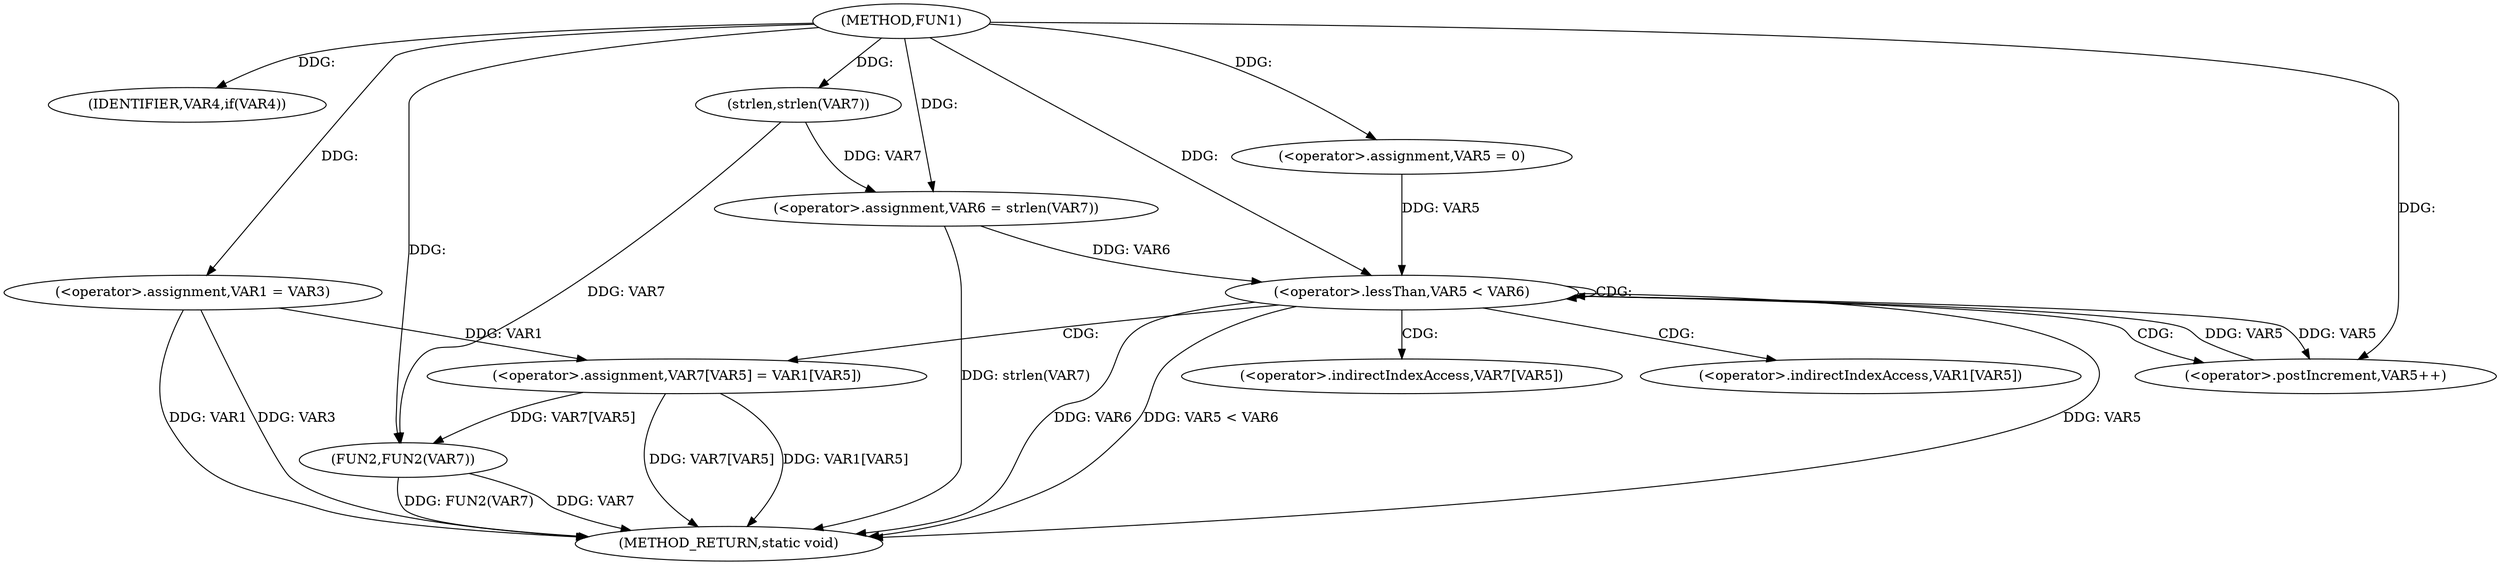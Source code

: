digraph FUN1 {  
"1000100" [label = "(METHOD,FUN1)" ]
"1000138" [label = "(METHOD_RETURN,static void)" ]
"1000106" [label = "(IDENTIFIER,VAR4,if(VAR4))" ]
"1000108" [label = "(<operator>.assignment,VAR1 = VAR3)" ]
"1000115" [label = "(<operator>.assignment,VAR6 = strlen(VAR7))" ]
"1000117" [label = "(strlen,strlen(VAR7))" ]
"1000120" [label = "(<operator>.assignment,VAR5 = 0)" ]
"1000123" [label = "(<operator>.lessThan,VAR5 < VAR6)" ]
"1000126" [label = "(<operator>.postIncrement,VAR5++)" ]
"1000129" [label = "(<operator>.assignment,VAR7[VAR5] = VAR1[VAR5])" ]
"1000136" [label = "(FUN2,FUN2(VAR7))" ]
"1000130" [label = "(<operator>.indirectIndexAccess,VAR7[VAR5])" ]
"1000133" [label = "(<operator>.indirectIndexAccess,VAR1[VAR5])" ]
  "1000115" -> "1000138"  [ label = "DDG: strlen(VAR7)"] 
  "1000123" -> "1000138"  [ label = "DDG: VAR6"] 
  "1000123" -> "1000138"  [ label = "DDG: VAR5 < VAR6"] 
  "1000129" -> "1000138"  [ label = "DDG: VAR1[VAR5]"] 
  "1000136" -> "1000138"  [ label = "DDG: FUN2(VAR7)"] 
  "1000123" -> "1000138"  [ label = "DDG: VAR5"] 
  "1000129" -> "1000138"  [ label = "DDG: VAR7[VAR5]"] 
  "1000108" -> "1000138"  [ label = "DDG: VAR3"] 
  "1000136" -> "1000138"  [ label = "DDG: VAR7"] 
  "1000108" -> "1000138"  [ label = "DDG: VAR1"] 
  "1000100" -> "1000106"  [ label = "DDG: "] 
  "1000100" -> "1000108"  [ label = "DDG: "] 
  "1000117" -> "1000115"  [ label = "DDG: VAR7"] 
  "1000100" -> "1000115"  [ label = "DDG: "] 
  "1000100" -> "1000117"  [ label = "DDG: "] 
  "1000100" -> "1000120"  [ label = "DDG: "] 
  "1000120" -> "1000123"  [ label = "DDG: VAR5"] 
  "1000126" -> "1000123"  [ label = "DDG: VAR5"] 
  "1000100" -> "1000123"  [ label = "DDG: "] 
  "1000115" -> "1000123"  [ label = "DDG: VAR6"] 
  "1000123" -> "1000126"  [ label = "DDG: VAR5"] 
  "1000100" -> "1000126"  [ label = "DDG: "] 
  "1000108" -> "1000129"  [ label = "DDG: VAR1"] 
  "1000129" -> "1000136"  [ label = "DDG: VAR7[VAR5]"] 
  "1000117" -> "1000136"  [ label = "DDG: VAR7"] 
  "1000100" -> "1000136"  [ label = "DDG: "] 
  "1000123" -> "1000129"  [ label = "CDG: "] 
  "1000123" -> "1000123"  [ label = "CDG: "] 
  "1000123" -> "1000130"  [ label = "CDG: "] 
  "1000123" -> "1000133"  [ label = "CDG: "] 
  "1000123" -> "1000126"  [ label = "CDG: "] 
}
